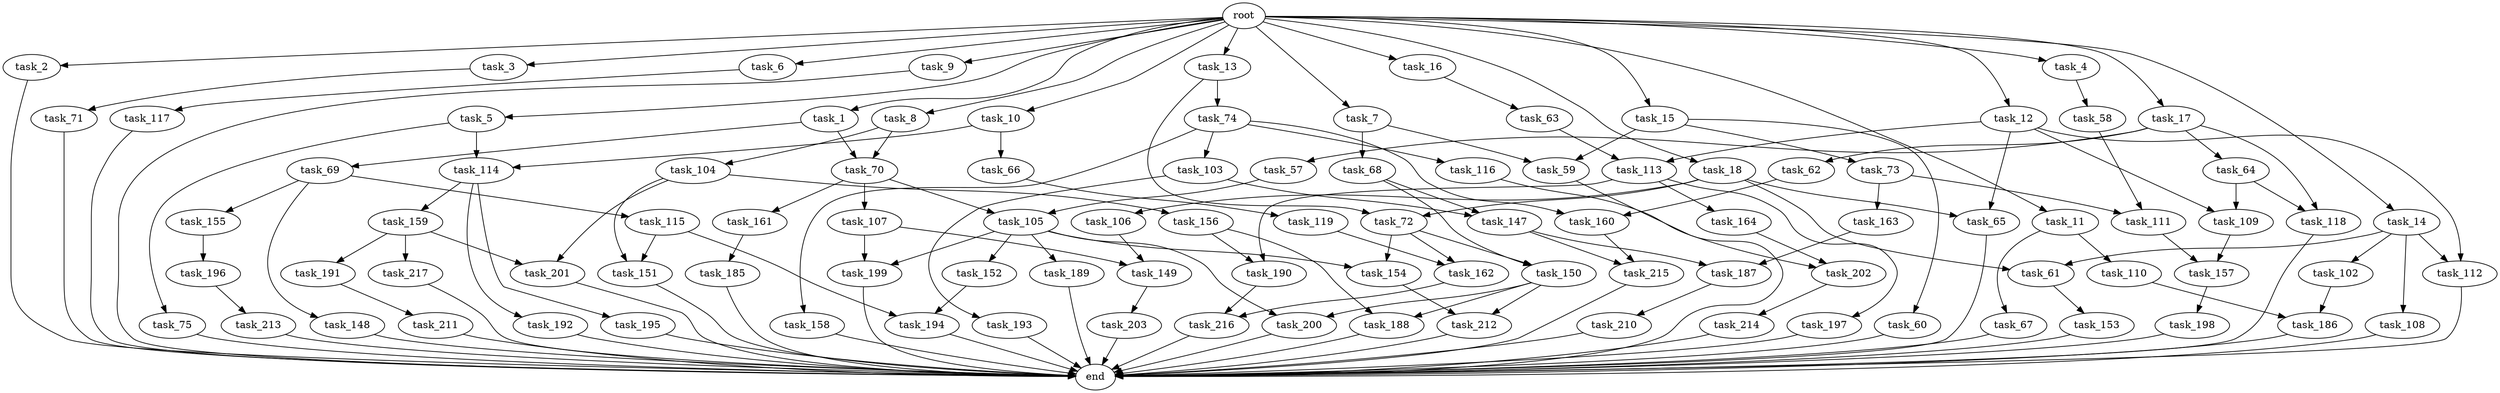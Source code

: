 digraph G {
  root [size="0.000000"];
  task_1 [size="1.024000"];
  task_2 [size="1.024000"];
  task_3 [size="1.024000"];
  task_4 [size="1.024000"];
  task_5 [size="1.024000"];
  task_6 [size="1.024000"];
  task_7 [size="1.024000"];
  task_8 [size="1.024000"];
  task_9 [size="1.024000"];
  task_10 [size="1.024000"];
  task_11 [size="1.024000"];
  task_12 [size="1.024000"];
  task_13 [size="1.024000"];
  task_14 [size="1.024000"];
  task_15 [size="1.024000"];
  task_16 [size="1.024000"];
  task_17 [size="1.024000"];
  task_18 [size="1.024000"];
  task_57 [size="34359738.368000"];
  task_58 [size="420906795.008000"];
  task_59 [size="1408749273.088000"];
  task_60 [size="858993459.200000"];
  task_61 [size="429496729.600000"];
  task_62 [size="34359738.368000"];
  task_63 [size="695784701.952000"];
  task_64 [size="34359738.368000"];
  task_65 [size="1073741824.000000"];
  task_66 [size="695784701.952000"];
  task_67 [size="214748364.800000"];
  task_68 [size="549755813.888000"];
  task_69 [size="34359738.368000"];
  task_70 [size="893353197.568000"];
  task_71 [size="309237645.312000"];
  task_72 [size="910533066.752000"];
  task_73 [size="858993459.200000"];
  task_74 [size="695784701.952000"];
  task_75 [size="77309411.328000"];
  task_102 [size="214748364.800000"];
  task_103 [size="214748364.800000"];
  task_104 [size="858993459.200000"];
  task_105 [size="1099511627.776000"];
  task_106 [size="214748364.800000"];
  task_107 [size="549755813.888000"];
  task_108 [size="214748364.800000"];
  task_109 [size="1554778161.152000"];
  task_110 [size="214748364.800000"];
  task_111 [size="936302870.528000"];
  task_112 [size="1073741824.000000"];
  task_113 [size="1554778161.152000"];
  task_114 [size="773094113.280000"];
  task_115 [size="214748364.800000"];
  task_116 [size="214748364.800000"];
  task_117 [size="309237645.312000"];
  task_118 [size="730144440.320000"];
  task_119 [size="214748364.800000"];
  task_147 [size="498216206.336000"];
  task_148 [size="214748364.800000"];
  task_149 [size="627065225.216000"];
  task_150 [size="455266533.376000"];
  task_151 [size="584115552.256000"];
  task_152 [size="858993459.200000"];
  task_153 [size="77309411.328000"];
  task_154 [size="893353197.568000"];
  task_155 [size="214748364.800000"];
  task_156 [size="34359738.368000"];
  task_157 [size="343597383.680000"];
  task_158 [size="214748364.800000"];
  task_159 [size="858993459.200000"];
  task_160 [size="352187318.272000"];
  task_161 [size="549755813.888000"];
  task_162 [size="584115552.256000"];
  task_163 [size="858993459.200000"];
  task_164 [size="137438953.472000"];
  task_185 [size="549755813.888000"];
  task_186 [size="171798691.840000"];
  task_187 [size="970662608.896000"];
  task_188 [size="1116691496.960000"];
  task_189 [size="858993459.200000"];
  task_190 [size="558345748.480000"];
  task_191 [size="214748364.800000"];
  task_192 [size="858993459.200000"];
  task_193 [size="77309411.328000"];
  task_194 [size="970662608.896000"];
  task_195 [size="858993459.200000"];
  task_196 [size="77309411.328000"];
  task_197 [size="137438953.472000"];
  task_198 [size="858993459.200000"];
  task_199 [size="1408749273.088000"];
  task_200 [size="1554778161.152000"];
  task_201 [size="249108103.168000"];
  task_202 [size="1005022347.264000"];
  task_203 [size="137438953.472000"];
  task_210 [size="420906795.008000"];
  task_211 [size="309237645.312000"];
  task_212 [size="833223655.424000"];
  task_213 [size="309237645.312000"];
  task_214 [size="34359738.368000"];
  task_215 [size="764504178.688000"];
  task_216 [size="764504178.688000"];
  task_217 [size="214748364.800000"];
  end [size="0.000000"];

  root -> task_1 [size="1.000000"];
  root -> task_2 [size="1.000000"];
  root -> task_3 [size="1.000000"];
  root -> task_4 [size="1.000000"];
  root -> task_5 [size="1.000000"];
  root -> task_6 [size="1.000000"];
  root -> task_7 [size="1.000000"];
  root -> task_8 [size="1.000000"];
  root -> task_9 [size="1.000000"];
  root -> task_10 [size="1.000000"];
  root -> task_11 [size="1.000000"];
  root -> task_12 [size="1.000000"];
  root -> task_13 [size="1.000000"];
  root -> task_14 [size="1.000000"];
  root -> task_15 [size="1.000000"];
  root -> task_16 [size="1.000000"];
  root -> task_17 [size="1.000000"];
  root -> task_18 [size="1.000000"];
  task_1 -> task_69 [size="33554432.000000"];
  task_1 -> task_70 [size="33554432.000000"];
  task_2 -> end [size="1.000000"];
  task_3 -> task_71 [size="301989888.000000"];
  task_4 -> task_58 [size="411041792.000000"];
  task_5 -> task_75 [size="75497472.000000"];
  task_5 -> task_114 [size="75497472.000000"];
  task_6 -> task_117 [size="301989888.000000"];
  task_7 -> task_59 [size="536870912.000000"];
  task_7 -> task_68 [size="536870912.000000"];
  task_8 -> task_70 [size="838860800.000000"];
  task_8 -> task_104 [size="838860800.000000"];
  task_9 -> end [size="1.000000"];
  task_10 -> task_66 [size="679477248.000000"];
  task_10 -> task_114 [size="679477248.000000"];
  task_11 -> task_67 [size="209715200.000000"];
  task_11 -> task_110 [size="209715200.000000"];
  task_12 -> task_65 [size="838860800.000000"];
  task_12 -> task_109 [size="838860800.000000"];
  task_12 -> task_112 [size="838860800.000000"];
  task_12 -> task_113 [size="838860800.000000"];
  task_13 -> task_72 [size="679477248.000000"];
  task_13 -> task_74 [size="679477248.000000"];
  task_14 -> task_61 [size="209715200.000000"];
  task_14 -> task_102 [size="209715200.000000"];
  task_14 -> task_108 [size="209715200.000000"];
  task_14 -> task_112 [size="209715200.000000"];
  task_15 -> task_59 [size="838860800.000000"];
  task_15 -> task_60 [size="838860800.000000"];
  task_15 -> task_73 [size="838860800.000000"];
  task_16 -> task_63 [size="679477248.000000"];
  task_17 -> task_57 [size="33554432.000000"];
  task_17 -> task_62 [size="33554432.000000"];
  task_17 -> task_64 [size="33554432.000000"];
  task_17 -> task_118 [size="33554432.000000"];
  task_18 -> task_61 [size="209715200.000000"];
  task_18 -> task_65 [size="209715200.000000"];
  task_18 -> task_72 [size="209715200.000000"];
  task_18 -> task_106 [size="209715200.000000"];
  task_57 -> task_105 [size="536870912.000000"];
  task_58 -> task_111 [size="75497472.000000"];
  task_59 -> end [size="1.000000"];
  task_60 -> end [size="1.000000"];
  task_61 -> task_153 [size="75497472.000000"];
  task_62 -> task_160 [size="134217728.000000"];
  task_63 -> task_113 [size="679477248.000000"];
  task_64 -> task_109 [size="679477248.000000"];
  task_64 -> task_118 [size="679477248.000000"];
  task_65 -> end [size="1.000000"];
  task_66 -> task_119 [size="209715200.000000"];
  task_67 -> end [size="1.000000"];
  task_68 -> task_147 [size="411041792.000000"];
  task_68 -> task_150 [size="411041792.000000"];
  task_69 -> task_115 [size="209715200.000000"];
  task_69 -> task_148 [size="209715200.000000"];
  task_69 -> task_155 [size="209715200.000000"];
  task_70 -> task_105 [size="536870912.000000"];
  task_70 -> task_107 [size="536870912.000000"];
  task_70 -> task_161 [size="536870912.000000"];
  task_71 -> end [size="1.000000"];
  task_72 -> task_150 [size="33554432.000000"];
  task_72 -> task_154 [size="33554432.000000"];
  task_72 -> task_162 [size="33554432.000000"];
  task_73 -> task_111 [size="838860800.000000"];
  task_73 -> task_163 [size="838860800.000000"];
  task_74 -> task_103 [size="209715200.000000"];
  task_74 -> task_116 [size="209715200.000000"];
  task_74 -> task_158 [size="209715200.000000"];
  task_74 -> task_160 [size="209715200.000000"];
  task_75 -> end [size="1.000000"];
  task_102 -> task_186 [size="134217728.000000"];
  task_103 -> task_147 [size="75497472.000000"];
  task_103 -> task_193 [size="75497472.000000"];
  task_104 -> task_151 [size="33554432.000000"];
  task_104 -> task_156 [size="33554432.000000"];
  task_104 -> task_201 [size="33554432.000000"];
  task_105 -> task_152 [size="838860800.000000"];
  task_105 -> task_154 [size="838860800.000000"];
  task_105 -> task_189 [size="838860800.000000"];
  task_105 -> task_199 [size="838860800.000000"];
  task_105 -> task_200 [size="838860800.000000"];
  task_106 -> task_149 [size="75497472.000000"];
  task_107 -> task_149 [size="536870912.000000"];
  task_107 -> task_199 [size="536870912.000000"];
  task_108 -> end [size="1.000000"];
  task_109 -> task_157 [size="301989888.000000"];
  task_110 -> task_186 [size="33554432.000000"];
  task_111 -> task_157 [size="33554432.000000"];
  task_112 -> end [size="1.000000"];
  task_113 -> task_164 [size="134217728.000000"];
  task_113 -> task_190 [size="134217728.000000"];
  task_113 -> task_197 [size="134217728.000000"];
  task_114 -> task_159 [size="838860800.000000"];
  task_114 -> task_192 [size="838860800.000000"];
  task_114 -> task_195 [size="838860800.000000"];
  task_115 -> task_151 [size="536870912.000000"];
  task_115 -> task_194 [size="536870912.000000"];
  task_116 -> task_202 [size="679477248.000000"];
  task_117 -> end [size="1.000000"];
  task_118 -> end [size="1.000000"];
  task_119 -> task_162 [size="536870912.000000"];
  task_147 -> task_187 [size="536870912.000000"];
  task_147 -> task_215 [size="536870912.000000"];
  task_148 -> end [size="1.000000"];
  task_149 -> task_203 [size="134217728.000000"];
  task_150 -> task_188 [size="679477248.000000"];
  task_150 -> task_200 [size="679477248.000000"];
  task_150 -> task_212 [size="679477248.000000"];
  task_151 -> end [size="1.000000"];
  task_152 -> task_194 [size="411041792.000000"];
  task_153 -> end [size="1.000000"];
  task_154 -> task_212 [size="134217728.000000"];
  task_155 -> task_196 [size="75497472.000000"];
  task_156 -> task_188 [size="411041792.000000"];
  task_156 -> task_190 [size="411041792.000000"];
  task_157 -> task_198 [size="838860800.000000"];
  task_158 -> end [size="1.000000"];
  task_159 -> task_191 [size="209715200.000000"];
  task_159 -> task_201 [size="209715200.000000"];
  task_159 -> task_217 [size="209715200.000000"];
  task_160 -> task_215 [size="209715200.000000"];
  task_161 -> task_185 [size="536870912.000000"];
  task_162 -> task_216 [size="209715200.000000"];
  task_163 -> task_187 [size="411041792.000000"];
  task_164 -> task_202 [size="301989888.000000"];
  task_185 -> end [size="1.000000"];
  task_186 -> end [size="1.000000"];
  task_187 -> task_210 [size="411041792.000000"];
  task_188 -> end [size="1.000000"];
  task_189 -> end [size="1.000000"];
  task_190 -> task_216 [size="536870912.000000"];
  task_191 -> task_211 [size="301989888.000000"];
  task_192 -> end [size="1.000000"];
  task_193 -> end [size="1.000000"];
  task_194 -> end [size="1.000000"];
  task_195 -> end [size="1.000000"];
  task_196 -> task_213 [size="301989888.000000"];
  task_197 -> end [size="1.000000"];
  task_198 -> end [size="1.000000"];
  task_199 -> end [size="1.000000"];
  task_200 -> end [size="1.000000"];
  task_201 -> end [size="1.000000"];
  task_202 -> task_214 [size="33554432.000000"];
  task_203 -> end [size="1.000000"];
  task_210 -> end [size="1.000000"];
  task_211 -> end [size="1.000000"];
  task_212 -> end [size="1.000000"];
  task_213 -> end [size="1.000000"];
  task_214 -> end [size="1.000000"];
  task_215 -> end [size="1.000000"];
  task_216 -> end [size="1.000000"];
  task_217 -> end [size="1.000000"];
}
